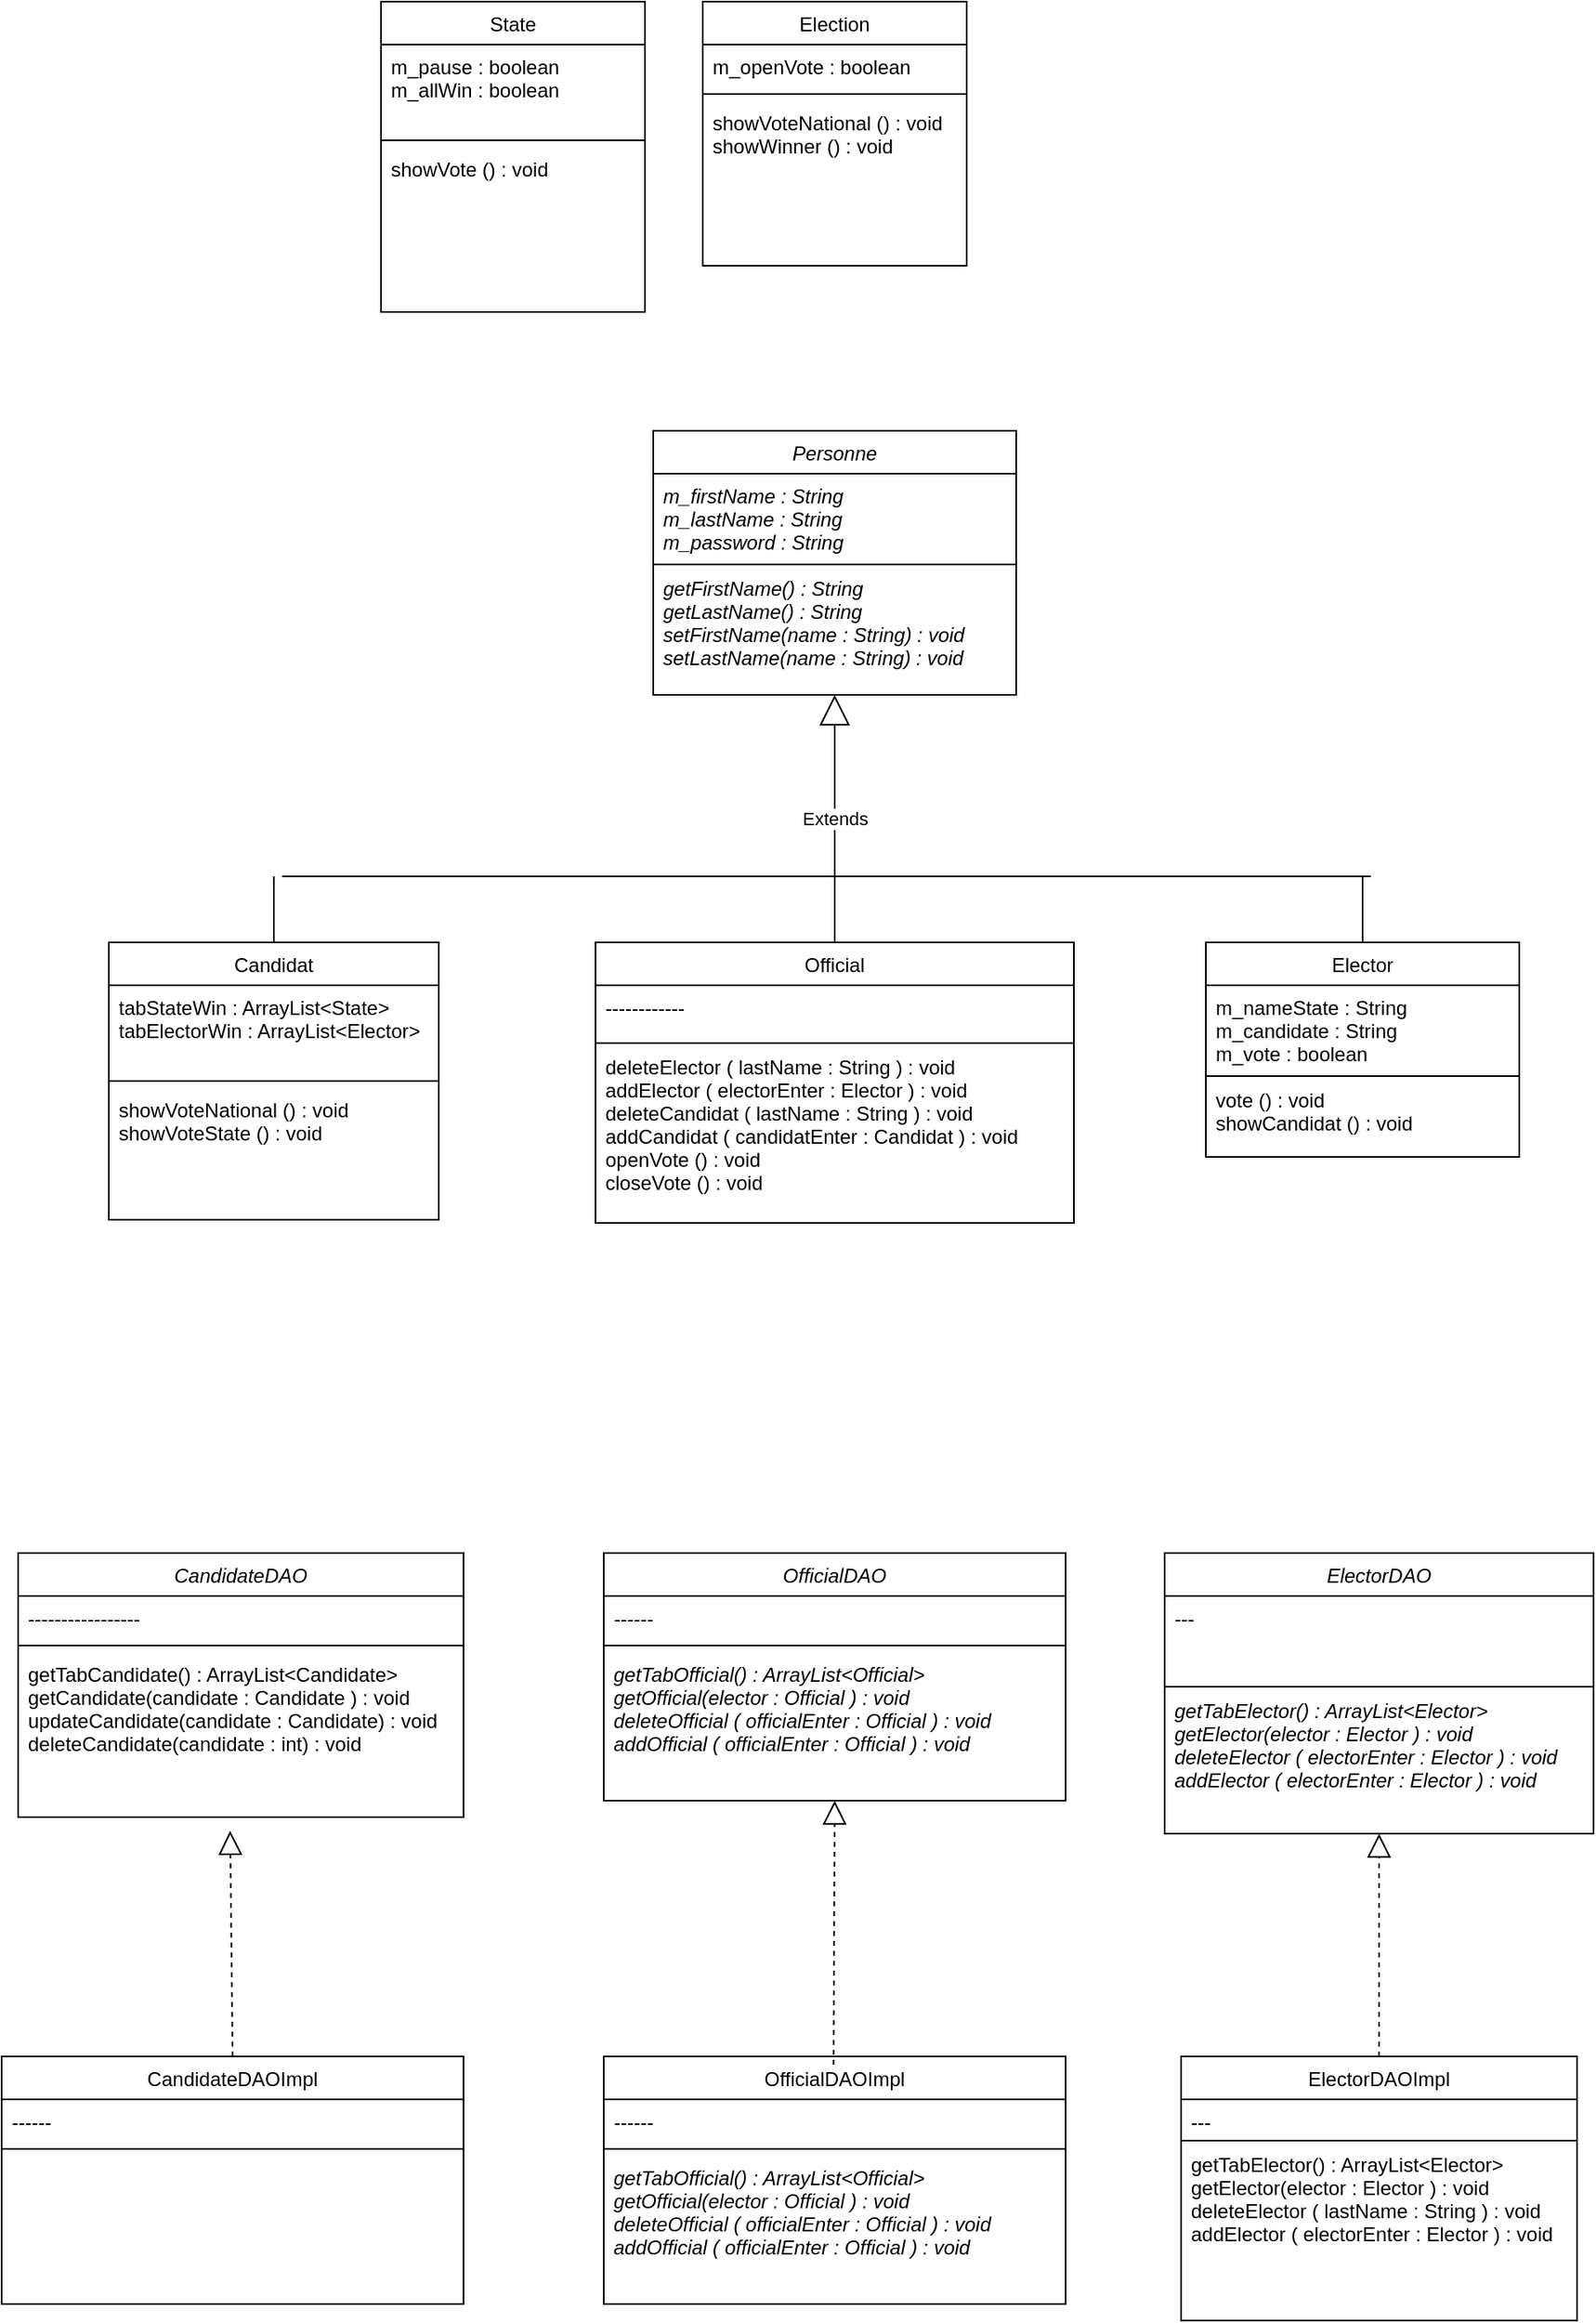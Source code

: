 <mxfile version="13.10.2" type="device"><diagram id="Czc2_N3RN8RW1SPeIlxV" name="Page-1"><mxGraphModel dx="1761" dy="1848" grid="1" gridSize="10" guides="1" tooltips="1" connect="1" arrows="1" fold="1" page="1" pageScale="1" pageWidth="827" pageHeight="1169" math="0" shadow="0"><root><mxCell id="WIyWlLk6GJQsqaUBKTNV-0"/><mxCell id="WIyWlLk6GJQsqaUBKTNV-1" parent="WIyWlLk6GJQsqaUBKTNV-0"/><mxCell id="zkfFHV4jXpPFQw0GAbJ--0" value="OfficialDAO" style="swimlane;fontStyle=2;align=center;verticalAlign=top;childLayout=stackLayout;horizontal=1;startSize=26;horizontalStack=0;resizeParent=1;resizeLast=0;collapsible=1;marginBottom=0;rounded=0;shadow=0;strokeWidth=1;" parent="WIyWlLk6GJQsqaUBKTNV-1" vertex="1"><mxGeometry x="-145" y="-70" width="280" height="150" as="geometry"><mxRectangle x="230" y="140" width="160" height="26" as="alternateBounds"/></mxGeometry></mxCell><mxCell id="zkfFHV4jXpPFQw0GAbJ--1" value="------" style="text;align=left;verticalAlign=top;spacingLeft=4;spacingRight=4;overflow=hidden;rotatable=0;points=[[0,0.5],[1,0.5]];portConstraint=eastwest;fontStyle=2" parent="zkfFHV4jXpPFQw0GAbJ--0" vertex="1"><mxGeometry y="26" width="280" height="26" as="geometry"/></mxCell><mxCell id="zkfFHV4jXpPFQw0GAbJ--4" value="" style="line;html=1;strokeWidth=1;align=left;verticalAlign=middle;spacingTop=-1;spacingLeft=3;spacingRight=3;rotatable=0;labelPosition=right;points=[];portConstraint=eastwest;" parent="zkfFHV4jXpPFQw0GAbJ--0" vertex="1"><mxGeometry y="52" width="280" height="8" as="geometry"/></mxCell><mxCell id="kc6GeevyrFKWQV1MCNnF-6" value="getTabOfficial() : ArrayList&lt;Official&gt;&#10;getOfficial(elector : Official ) : void &#10;deleteOfficial ( officialEnter : Official ) : void &#10;addOfficial ( officialEnter : Official ) : void " style="text;align=left;verticalAlign=top;spacingLeft=4;spacingRight=4;overflow=hidden;rotatable=0;points=[[0,0.5],[1,0.5]];portConstraint=eastwest;fontStyle=2" vertex="1" parent="zkfFHV4jXpPFQw0GAbJ--0"><mxGeometry y="60" width="280" height="88" as="geometry"/></mxCell><mxCell id="zkfFHV4jXpPFQw0GAbJ--13" value="CandidateDAO" style="swimlane;fontStyle=2;align=center;verticalAlign=top;childLayout=stackLayout;horizontal=1;startSize=26;horizontalStack=0;resizeParent=1;resizeLast=0;collapsible=1;marginBottom=0;rounded=0;shadow=0;strokeWidth=1;" parent="WIyWlLk6GJQsqaUBKTNV-1" vertex="1"><mxGeometry x="-500" y="-70" width="270" height="160" as="geometry"><mxRectangle x="340" y="380" width="170" height="26" as="alternateBounds"/></mxGeometry></mxCell><mxCell id="zkfFHV4jXpPFQw0GAbJ--14" value="-----------------" style="text;align=left;verticalAlign=top;spacingLeft=4;spacingRight=4;overflow=hidden;rotatable=0;points=[[0,0.5],[1,0.5]];portConstraint=eastwest;" parent="zkfFHV4jXpPFQw0GAbJ--13" vertex="1"><mxGeometry y="26" width="270" height="26" as="geometry"/></mxCell><mxCell id="zkfFHV4jXpPFQw0GAbJ--15" value="" style="line;html=1;strokeWidth=1;align=left;verticalAlign=middle;spacingTop=-1;spacingLeft=3;spacingRight=3;rotatable=0;labelPosition=right;points=[];portConstraint=eastwest;" parent="zkfFHV4jXpPFQw0GAbJ--13" vertex="1"><mxGeometry y="52" width="270" height="8" as="geometry"/></mxCell><mxCell id="4lA3_uiwcB0Spm6uKQDl-0" value="getTabCandidate() : ArrayList&lt;Candidate&gt;&#10;getCandidate(candidate : Candidate ) : void&#10;updateCandidate(candidate : Candidate) : void&#10;deleteCandidate(candidate : int) : void " style="text;align=left;verticalAlign=top;spacingLeft=4;spacingRight=4;overflow=hidden;rotatable=0;points=[[0,0.5],[1,0.5]];portConstraint=eastwest;" parent="zkfFHV4jXpPFQw0GAbJ--13" vertex="1"><mxGeometry y="60" width="270" height="100" as="geometry"/></mxCell><mxCell id="zkfFHV4jXpPFQw0GAbJ--17" value="Elector" style="swimlane;fontStyle=0;align=center;verticalAlign=top;childLayout=stackLayout;horizontal=1;startSize=26;horizontalStack=0;resizeParent=1;resizeLast=0;collapsible=1;marginBottom=0;rounded=0;shadow=0;strokeWidth=1;" parent="WIyWlLk6GJQsqaUBKTNV-1" vertex="1"><mxGeometry x="220" y="-440" width="190" height="130" as="geometry"><mxRectangle x="550" y="140" width="160" height="26" as="alternateBounds"/></mxGeometry></mxCell><mxCell id="4lA3_uiwcB0Spm6uKQDl-2" value="m_nameState : String&#10;m_candidate : String&#10;m_vote : boolean" style="text;align=left;verticalAlign=top;spacingLeft=4;spacingRight=4;overflow=hidden;rotatable=0;points=[[0,0.5],[1,0.5]];portConstraint=eastwest;rounded=0;shadow=0;html=0;" parent="zkfFHV4jXpPFQw0GAbJ--17" vertex="1"><mxGeometry y="26" width="190" height="54" as="geometry"/></mxCell><mxCell id="zkfFHV4jXpPFQw0GAbJ--23" value="" style="line;html=1;strokeWidth=1;align=left;verticalAlign=middle;spacingTop=-1;spacingLeft=3;spacingRight=3;rotatable=0;labelPosition=right;points=[];portConstraint=eastwest;" parent="zkfFHV4jXpPFQw0GAbJ--17" vertex="1"><mxGeometry y="80" width="190" height="2" as="geometry"/></mxCell><mxCell id="zkfFHV4jXpPFQw0GAbJ--24" value="vote () : void&#10;showCandidat () : void" style="text;align=left;verticalAlign=top;spacingLeft=4;spacingRight=4;overflow=hidden;rotatable=0;points=[[0,0.5],[1,0.5]];portConstraint=eastwest;" parent="zkfFHV4jXpPFQw0GAbJ--17" vertex="1"><mxGeometry y="82" width="190" height="48" as="geometry"/></mxCell><mxCell id="4lA3_uiwcB0Spm6uKQDl-3" value="Election" style="swimlane;fontStyle=0;align=center;verticalAlign=top;childLayout=stackLayout;horizontal=1;startSize=26;horizontalStack=0;resizeParent=1;resizeLast=0;collapsible=1;marginBottom=0;rounded=0;shadow=0;strokeWidth=1;" parent="WIyWlLk6GJQsqaUBKTNV-1" vertex="1"><mxGeometry x="-85" y="-1010" width="160" height="160" as="geometry"><mxRectangle x="340" y="380" width="170" height="26" as="alternateBounds"/></mxGeometry></mxCell><mxCell id="4lA3_uiwcB0Spm6uKQDl-4" value="m_openVote : boolean" style="text;align=left;verticalAlign=top;spacingLeft=4;spacingRight=4;overflow=hidden;rotatable=0;points=[[0,0.5],[1,0.5]];portConstraint=eastwest;" parent="4lA3_uiwcB0Spm6uKQDl-3" vertex="1"><mxGeometry y="26" width="160" height="26" as="geometry"/></mxCell><mxCell id="4lA3_uiwcB0Spm6uKQDl-5" value="" style="line;html=1;strokeWidth=1;align=left;verticalAlign=middle;spacingTop=-1;spacingLeft=3;spacingRight=3;rotatable=0;labelPosition=right;points=[];portConstraint=eastwest;" parent="4lA3_uiwcB0Spm6uKQDl-3" vertex="1"><mxGeometry y="52" width="160" height="8" as="geometry"/></mxCell><mxCell id="4lA3_uiwcB0Spm6uKQDl-6" value="showVoteNational () : void&#10;showWinner () : void  &#10;" style="text;align=left;verticalAlign=top;spacingLeft=4;spacingRight=4;overflow=hidden;rotatable=0;points=[[0,0.5],[1,0.5]];portConstraint=eastwest;" parent="4lA3_uiwcB0Spm6uKQDl-3" vertex="1"><mxGeometry y="60" width="160" height="100" as="geometry"/></mxCell><mxCell id="SlRX2zcdhBu8g0HOtJSi-1" value="Candidat" style="swimlane;fontStyle=0;align=center;verticalAlign=top;childLayout=stackLayout;horizontal=1;startSize=26;horizontalStack=0;resizeParent=1;resizeLast=0;collapsible=1;marginBottom=0;rounded=0;shadow=0;strokeWidth=1;" parent="WIyWlLk6GJQsqaUBKTNV-1" vertex="1"><mxGeometry x="-445" y="-440" width="200" height="168" as="geometry"><mxRectangle x="340" y="380" width="170" height="26" as="alternateBounds"/></mxGeometry></mxCell><mxCell id="SlRX2zcdhBu8g0HOtJSi-2" value="tabStateWin : ArrayList&lt;State&gt;&#10;tabElectorWin : ArrayList&lt;Elector&gt;" style="text;align=left;verticalAlign=top;spacingLeft=4;spacingRight=4;overflow=hidden;rotatable=0;points=[[0,0.5],[1,0.5]];portConstraint=eastwest;" parent="SlRX2zcdhBu8g0HOtJSi-1" vertex="1"><mxGeometry y="26" width="200" height="54" as="geometry"/></mxCell><mxCell id="SlRX2zcdhBu8g0HOtJSi-3" value="" style="line;html=1;strokeWidth=1;align=left;verticalAlign=middle;spacingTop=-1;spacingLeft=3;spacingRight=3;rotatable=0;labelPosition=right;points=[];portConstraint=eastwest;" parent="SlRX2zcdhBu8g0HOtJSi-1" vertex="1"><mxGeometry y="80" width="200" height="8" as="geometry"/></mxCell><mxCell id="SlRX2zcdhBu8g0HOtJSi-4" value="showVoteNational () : void&#10;showVoteState () : void&#10;" style="text;align=left;verticalAlign=top;spacingLeft=4;spacingRight=4;overflow=hidden;rotatable=0;points=[[0,0.5],[1,0.5]];portConstraint=eastwest;" parent="SlRX2zcdhBu8g0HOtJSi-1" vertex="1"><mxGeometry y="88" width="200" height="80" as="geometry"/></mxCell><mxCell id="SlRX2zcdhBu8g0HOtJSi-6" value="Personne" style="swimlane;fontStyle=2;align=center;verticalAlign=top;childLayout=stackLayout;horizontal=1;startSize=26;horizontalStack=0;resizeParent=1;resizeLast=0;collapsible=1;marginBottom=0;rounded=0;shadow=0;strokeWidth=1;" parent="WIyWlLk6GJQsqaUBKTNV-1" vertex="1"><mxGeometry x="-115" y="-750" width="220" height="160" as="geometry"><mxRectangle x="550" y="140" width="160" height="26" as="alternateBounds"/></mxGeometry></mxCell><mxCell id="SlRX2zcdhBu8g0HOtJSi-7" value="m_firstName : String&#10;m_lastName : String&#10;m_password : String" style="text;align=left;verticalAlign=top;spacingLeft=4;spacingRight=4;overflow=hidden;rotatable=0;points=[[0,0.5],[1,0.5]];portConstraint=eastwest;rounded=0;shadow=0;html=0;fontStyle=2" parent="SlRX2zcdhBu8g0HOtJSi-6" vertex="1"><mxGeometry y="26" width="220" height="54" as="geometry"/></mxCell><mxCell id="SlRX2zcdhBu8g0HOtJSi-8" value="" style="line;html=1;strokeWidth=1;align=left;verticalAlign=middle;spacingTop=-1;spacingLeft=3;spacingRight=3;rotatable=0;labelPosition=right;points=[];portConstraint=eastwest;" parent="SlRX2zcdhBu8g0HOtJSi-6" vertex="1"><mxGeometry y="80" width="220" height="2" as="geometry"/></mxCell><mxCell id="SlRX2zcdhBu8g0HOtJSi-9" value="getFirstName() : String&#10;getLastName() : String&#10;setFirstName(name : String) : void&#10;setLastName(name : String) : void  &#10;&#10;" style="text;align=left;verticalAlign=top;spacingLeft=4;spacingRight=4;overflow=hidden;rotatable=0;points=[[0,0.5],[1,0.5]];portConstraint=eastwest;fontStyle=2" parent="SlRX2zcdhBu8g0HOtJSi-6" vertex="1"><mxGeometry y="82" width="220" height="78" as="geometry"/></mxCell><mxCell id="SlRX2zcdhBu8g0HOtJSi-11" value="ElectorDAO" style="swimlane;fontStyle=2;align=center;verticalAlign=top;childLayout=stackLayout;horizontal=1;startSize=26;horizontalStack=0;resizeParent=1;resizeLast=0;collapsible=1;marginBottom=0;rounded=0;shadow=0;strokeWidth=1;" parent="WIyWlLk6GJQsqaUBKTNV-1" vertex="1"><mxGeometry x="195" y="-70" width="260" height="170" as="geometry"><mxRectangle x="550" y="140" width="160" height="26" as="alternateBounds"/></mxGeometry></mxCell><mxCell id="SlRX2zcdhBu8g0HOtJSi-12" value="---" style="text;align=left;verticalAlign=top;spacingLeft=4;spacingRight=4;overflow=hidden;rotatable=0;points=[[0,0.5],[1,0.5]];portConstraint=eastwest;rounded=0;shadow=0;html=0;" parent="SlRX2zcdhBu8g0HOtJSi-11" vertex="1"><mxGeometry y="26" width="260" height="54" as="geometry"/></mxCell><mxCell id="SlRX2zcdhBu8g0HOtJSi-13" value="" style="line;html=1;strokeWidth=1;align=left;verticalAlign=middle;spacingTop=-1;spacingLeft=3;spacingRight=3;rotatable=0;labelPosition=right;points=[];portConstraint=eastwest;" parent="SlRX2zcdhBu8g0HOtJSi-11" vertex="1"><mxGeometry y="80" width="260" height="2" as="geometry"/></mxCell><mxCell id="SlRX2zcdhBu8g0HOtJSi-14" value="getTabElector() : ArrayList&lt;Elector&gt;&#10;getElector(elector : Elector ) : void &#10;deleteElector ( electorEnter : Elector ) : void &#10;addElector ( electorEnter : Elector ) : void " style="text;align=left;verticalAlign=top;spacingLeft=4;spacingRight=4;overflow=hidden;rotatable=0;points=[[0,0.5],[1,0.5]];portConstraint=eastwest;fontStyle=2" parent="SlRX2zcdhBu8g0HOtJSi-11" vertex="1"><mxGeometry y="82" width="260" height="88" as="geometry"/></mxCell><mxCell id="SlRX2zcdhBu8g0HOtJSi-15" value="ElectorDAOImpl" style="swimlane;fontStyle=0;align=center;verticalAlign=top;childLayout=stackLayout;horizontal=1;startSize=26;horizontalStack=0;resizeParent=1;resizeLast=0;collapsible=1;marginBottom=0;rounded=0;shadow=0;strokeWidth=1;" parent="WIyWlLk6GJQsqaUBKTNV-1" vertex="1"><mxGeometry x="205" y="235" width="240" height="160" as="geometry"><mxRectangle x="550" y="140" width="160" height="26" as="alternateBounds"/></mxGeometry></mxCell><mxCell id="SlRX2zcdhBu8g0HOtJSi-16" value="---" style="text;align=left;verticalAlign=top;spacingLeft=4;spacingRight=4;overflow=hidden;rotatable=0;points=[[0,0.5],[1,0.5]];portConstraint=eastwest;rounded=0;shadow=0;html=0;" parent="SlRX2zcdhBu8g0HOtJSi-15" vertex="1"><mxGeometry y="26" width="240" height="24" as="geometry"/></mxCell><mxCell id="SlRX2zcdhBu8g0HOtJSi-17" value="" style="line;html=1;strokeWidth=1;align=left;verticalAlign=middle;spacingTop=-1;spacingLeft=3;spacingRight=3;rotatable=0;labelPosition=right;points=[];portConstraint=eastwest;" parent="SlRX2zcdhBu8g0HOtJSi-15" vertex="1"><mxGeometry y="50" width="240" height="2" as="geometry"/></mxCell><mxCell id="SlRX2zcdhBu8g0HOtJSi-18" value="getTabElector() : ArrayList&lt;Elector&gt;&#10;getElector(elector : Elector ) : void &#10;deleteElector ( lastName : String ) : void &#10;addElector ( electorEnter : Elector ) : void" style="text;align=left;verticalAlign=top;spacingLeft=4;spacingRight=4;overflow=hidden;rotatable=0;points=[[0,0.5],[1,0.5]];portConstraint=eastwest;" parent="SlRX2zcdhBu8g0HOtJSi-15" vertex="1"><mxGeometry y="52" width="240" height="88" as="geometry"/></mxCell><mxCell id="SlRX2zcdhBu8g0HOtJSi-22" value="Official" style="swimlane;fontStyle=0;align=center;verticalAlign=top;childLayout=stackLayout;horizontal=1;startSize=26;horizontalStack=0;resizeParent=1;resizeLast=0;collapsible=1;marginBottom=0;rounded=0;shadow=0;strokeWidth=1;" parent="WIyWlLk6GJQsqaUBKTNV-1" vertex="1"><mxGeometry x="-150" y="-440" width="290" height="170" as="geometry"><mxRectangle x="550" y="140" width="160" height="26" as="alternateBounds"/></mxGeometry></mxCell><mxCell id="SlRX2zcdhBu8g0HOtJSi-23" value="------------" style="text;align=left;verticalAlign=top;spacingLeft=4;spacingRight=4;overflow=hidden;rotatable=0;points=[[0,0.5],[1,0.5]];portConstraint=eastwest;rounded=0;shadow=0;html=0;" parent="SlRX2zcdhBu8g0HOtJSi-22" vertex="1"><mxGeometry y="26" width="290" height="34" as="geometry"/></mxCell><mxCell id="SlRX2zcdhBu8g0HOtJSi-24" value="" style="line;html=1;strokeWidth=1;align=left;verticalAlign=middle;spacingTop=-1;spacingLeft=3;spacingRight=3;rotatable=0;labelPosition=right;points=[];portConstraint=eastwest;" parent="SlRX2zcdhBu8g0HOtJSi-22" vertex="1"><mxGeometry y="60" width="290" height="2" as="geometry"/></mxCell><mxCell id="SlRX2zcdhBu8g0HOtJSi-25" value="deleteElector ( lastName : String ) : void &#10;addElector ( electorEnter : Elector ) : void&#10;deleteCandidat ( lastName : String ) : void &#10;addCandidat ( candidatEnter : Candidat ) : void&#10;openVote () : void&#10;closeVote () : void " style="text;align=left;verticalAlign=top;spacingLeft=4;spacingRight=4;overflow=hidden;rotatable=0;points=[[0,0.5],[1,0.5]];portConstraint=eastwest;fontStyle=0" parent="SlRX2zcdhBu8g0HOtJSi-22" vertex="1"><mxGeometry y="62" width="290" height="108" as="geometry"/></mxCell><mxCell id="SlRX2zcdhBu8g0HOtJSi-27" value="OfficialDAOImpl" style="swimlane;fontStyle=0;align=center;verticalAlign=top;childLayout=stackLayout;horizontal=1;startSize=26;horizontalStack=0;resizeParent=1;resizeLast=0;collapsible=1;marginBottom=0;rounded=0;shadow=0;strokeWidth=1;" parent="WIyWlLk6GJQsqaUBKTNV-1" vertex="1"><mxGeometry x="-145" y="235" width="280" height="150" as="geometry"><mxRectangle x="230" y="140" width="160" height="26" as="alternateBounds"/></mxGeometry></mxCell><mxCell id="SlRX2zcdhBu8g0HOtJSi-28" value="------" style="text;align=left;verticalAlign=top;spacingLeft=4;spacingRight=4;overflow=hidden;rotatable=0;points=[[0,0.5],[1,0.5]];portConstraint=eastwest;fontStyle=2" parent="SlRX2zcdhBu8g0HOtJSi-27" vertex="1"><mxGeometry y="26" width="280" height="26" as="geometry"/></mxCell><mxCell id="SlRX2zcdhBu8g0HOtJSi-29" value="" style="line;html=1;strokeWidth=1;align=left;verticalAlign=middle;spacingTop=-1;spacingLeft=3;spacingRight=3;rotatable=0;labelPosition=right;points=[];portConstraint=eastwest;" parent="SlRX2zcdhBu8g0HOtJSi-27" vertex="1"><mxGeometry y="52" width="280" height="8" as="geometry"/></mxCell><mxCell id="kc6GeevyrFKWQV1MCNnF-7" value="getTabOfficial() : ArrayList&lt;Official&gt;&#10;getOfficial(elector : Official ) : void &#10;deleteOfficial ( officialEnter : Official ) : void &#10;addOfficial ( officialEnter : Official ) : void " style="text;align=left;verticalAlign=top;spacingLeft=4;spacingRight=4;overflow=hidden;rotatable=0;points=[[0,0.5],[1,0.5]];portConstraint=eastwest;fontStyle=2" vertex="1" parent="SlRX2zcdhBu8g0HOtJSi-27"><mxGeometry y="60" width="280" height="88" as="geometry"/></mxCell><mxCell id="Ecnn39iOjEB3BVJ0UBDC-0" value="Extends" style="endArrow=block;endSize=16;endFill=0;html=1;exitX=0.5;exitY=0;exitDx=0;exitDy=0;" parent="WIyWlLk6GJQsqaUBKTNV-1" source="SlRX2zcdhBu8g0HOtJSi-22" target="SlRX2zcdhBu8g0HOtJSi-9" edge="1"><mxGeometry width="160" relative="1" as="geometry"><mxPoint x="20" y="-350" as="sourcePoint"/><mxPoint x="180" y="-350" as="targetPoint"/></mxGeometry></mxCell><mxCell id="Ecnn39iOjEB3BVJ0UBDC-1" value="" style="endArrow=none;html=1;" parent="WIyWlLk6GJQsqaUBKTNV-1" edge="1"><mxGeometry width="50" height="50" relative="1" as="geometry"><mxPoint y="-480" as="sourcePoint"/><mxPoint x="320" y="-480" as="targetPoint"/></mxGeometry></mxCell><mxCell id="Ecnn39iOjEB3BVJ0UBDC-3" value="" style="endArrow=none;html=1;exitX=0.5;exitY=0;exitDx=0;exitDy=0;" parent="WIyWlLk6GJQsqaUBKTNV-1" source="zkfFHV4jXpPFQw0GAbJ--17" edge="1"><mxGeometry width="50" height="50" relative="1" as="geometry"><mxPoint x="270" y="-360" as="sourcePoint"/><mxPoint x="315" y="-480" as="targetPoint"/></mxGeometry></mxCell><mxCell id="Ecnn39iOjEB3BVJ0UBDC-4" value="" style="endArrow=none;html=1;" parent="WIyWlLk6GJQsqaUBKTNV-1" edge="1"><mxGeometry width="50" height="50" relative="1" as="geometry"><mxPoint x="-340" y="-480" as="sourcePoint"/><mxPoint y="-480" as="targetPoint"/></mxGeometry></mxCell><mxCell id="Ecnn39iOjEB3BVJ0UBDC-5" value="" style="endArrow=none;html=1;entryX=0.5;entryY=0;entryDx=0;entryDy=0;" parent="WIyWlLk6GJQsqaUBKTNV-1" target="SlRX2zcdhBu8g0HOtJSi-1" edge="1"><mxGeometry width="50" height="50" relative="1" as="geometry"><mxPoint x="-345" y="-480" as="sourcePoint"/><mxPoint x="-280" y="-420" as="targetPoint"/></mxGeometry></mxCell><mxCell id="Ecnn39iOjEB3BVJ0UBDC-7" value="" style="endArrow=block;dashed=1;endFill=0;endSize=12;html=1;exitX=0.5;exitY=0;exitDx=0;exitDy=0;" parent="WIyWlLk6GJQsqaUBKTNV-1" source="SlRX2zcdhBu8g0HOtJSi-15" target="SlRX2zcdhBu8g0HOtJSi-14" edge="1"><mxGeometry width="160" relative="1" as="geometry"><mxPoint x="280" y="90" as="sourcePoint"/><mxPoint x="440" y="90" as="targetPoint"/></mxGeometry></mxCell><mxCell id="Ecnn39iOjEB3BVJ0UBDC-8" value="" style="endArrow=block;dashed=1;endFill=0;endSize=12;html=1;exitX=0.5;exitY=0;exitDx=0;exitDy=0;entryX=0.5;entryY=1;entryDx=0;entryDy=0;" parent="WIyWlLk6GJQsqaUBKTNV-1" target="zkfFHV4jXpPFQw0GAbJ--0" edge="1"><mxGeometry width="160" relative="1" as="geometry"><mxPoint x="-5.71" y="240" as="sourcePoint"/><mxPoint x="-5.71" y="110" as="targetPoint"/></mxGeometry></mxCell><mxCell id="Ecnn39iOjEB3BVJ0UBDC-9" value="CandidateDAOImpl" style="swimlane;fontStyle=0;align=center;verticalAlign=top;childLayout=stackLayout;horizontal=1;startSize=26;horizontalStack=0;resizeParent=1;resizeLast=0;collapsible=1;marginBottom=0;rounded=0;shadow=0;strokeWidth=1;" parent="WIyWlLk6GJQsqaUBKTNV-1" vertex="1"><mxGeometry x="-510" y="235" width="280" height="150" as="geometry"><mxRectangle x="230" y="140" width="160" height="26" as="alternateBounds"/></mxGeometry></mxCell><mxCell id="Ecnn39iOjEB3BVJ0UBDC-10" value="------" style="text;align=left;verticalAlign=top;spacingLeft=4;spacingRight=4;overflow=hidden;rotatable=0;points=[[0,0.5],[1,0.5]];portConstraint=eastwest;fontStyle=2" parent="Ecnn39iOjEB3BVJ0UBDC-9" vertex="1"><mxGeometry y="26" width="280" height="26" as="geometry"/></mxCell><mxCell id="Ecnn39iOjEB3BVJ0UBDC-11" value="" style="line;html=1;strokeWidth=1;align=left;verticalAlign=middle;spacingTop=-1;spacingLeft=3;spacingRight=3;rotatable=0;labelPosition=right;points=[];portConstraint=eastwest;" parent="Ecnn39iOjEB3BVJ0UBDC-9" vertex="1"><mxGeometry y="52" width="280" height="8" as="geometry"/></mxCell><mxCell id="Ecnn39iOjEB3BVJ0UBDC-12" value="" style="endArrow=block;dashed=1;endFill=0;endSize=12;html=1;exitX=0.5;exitY=0;exitDx=0;exitDy=0;entryX=0.476;entryY=1.083;entryDx=0;entryDy=0;entryPerimeter=0;" parent="WIyWlLk6GJQsqaUBKTNV-1" source="Ecnn39iOjEB3BVJ0UBDC-9" edge="1" target="4lA3_uiwcB0Spm6uKQDl-0"><mxGeometry width="160" relative="1" as="geometry"><mxPoint x="-605.59" y="250" as="sourcePoint"/><mxPoint x="-604.88" y="100" as="targetPoint"/></mxGeometry></mxCell><mxCell id="kc6GeevyrFKWQV1MCNnF-0" value="State" style="swimlane;fontStyle=0;align=center;verticalAlign=top;childLayout=stackLayout;horizontal=1;startSize=26;horizontalStack=0;resizeParent=1;resizeLast=0;collapsible=1;marginBottom=0;rounded=0;shadow=0;strokeWidth=1;" vertex="1" parent="WIyWlLk6GJQsqaUBKTNV-1"><mxGeometry x="-280" y="-1010" width="160" height="188" as="geometry"><mxRectangle x="340" y="380" width="170" height="26" as="alternateBounds"/></mxGeometry></mxCell><mxCell id="kc6GeevyrFKWQV1MCNnF-1" value="m_pause : boolean&#10;m_allWin : boolean " style="text;align=left;verticalAlign=top;spacingLeft=4;spacingRight=4;overflow=hidden;rotatable=0;points=[[0,0.5],[1,0.5]];portConstraint=eastwest;" vertex="1" parent="kc6GeevyrFKWQV1MCNnF-0"><mxGeometry y="26" width="160" height="54" as="geometry"/></mxCell><mxCell id="kc6GeevyrFKWQV1MCNnF-2" value="" style="line;html=1;strokeWidth=1;align=left;verticalAlign=middle;spacingTop=-1;spacingLeft=3;spacingRight=3;rotatable=0;labelPosition=right;points=[];portConstraint=eastwest;" vertex="1" parent="kc6GeevyrFKWQV1MCNnF-0"><mxGeometry y="80" width="160" height="8" as="geometry"/></mxCell><mxCell id="kc6GeevyrFKWQV1MCNnF-3" value="showVote () : void &#10;" style="text;align=left;verticalAlign=top;spacingLeft=4;spacingRight=4;overflow=hidden;rotatable=0;points=[[0,0.5],[1,0.5]];portConstraint=eastwest;" vertex="1" parent="kc6GeevyrFKWQV1MCNnF-0"><mxGeometry y="88" width="160" height="100" as="geometry"/></mxCell></root></mxGraphModel></diagram></mxfile>